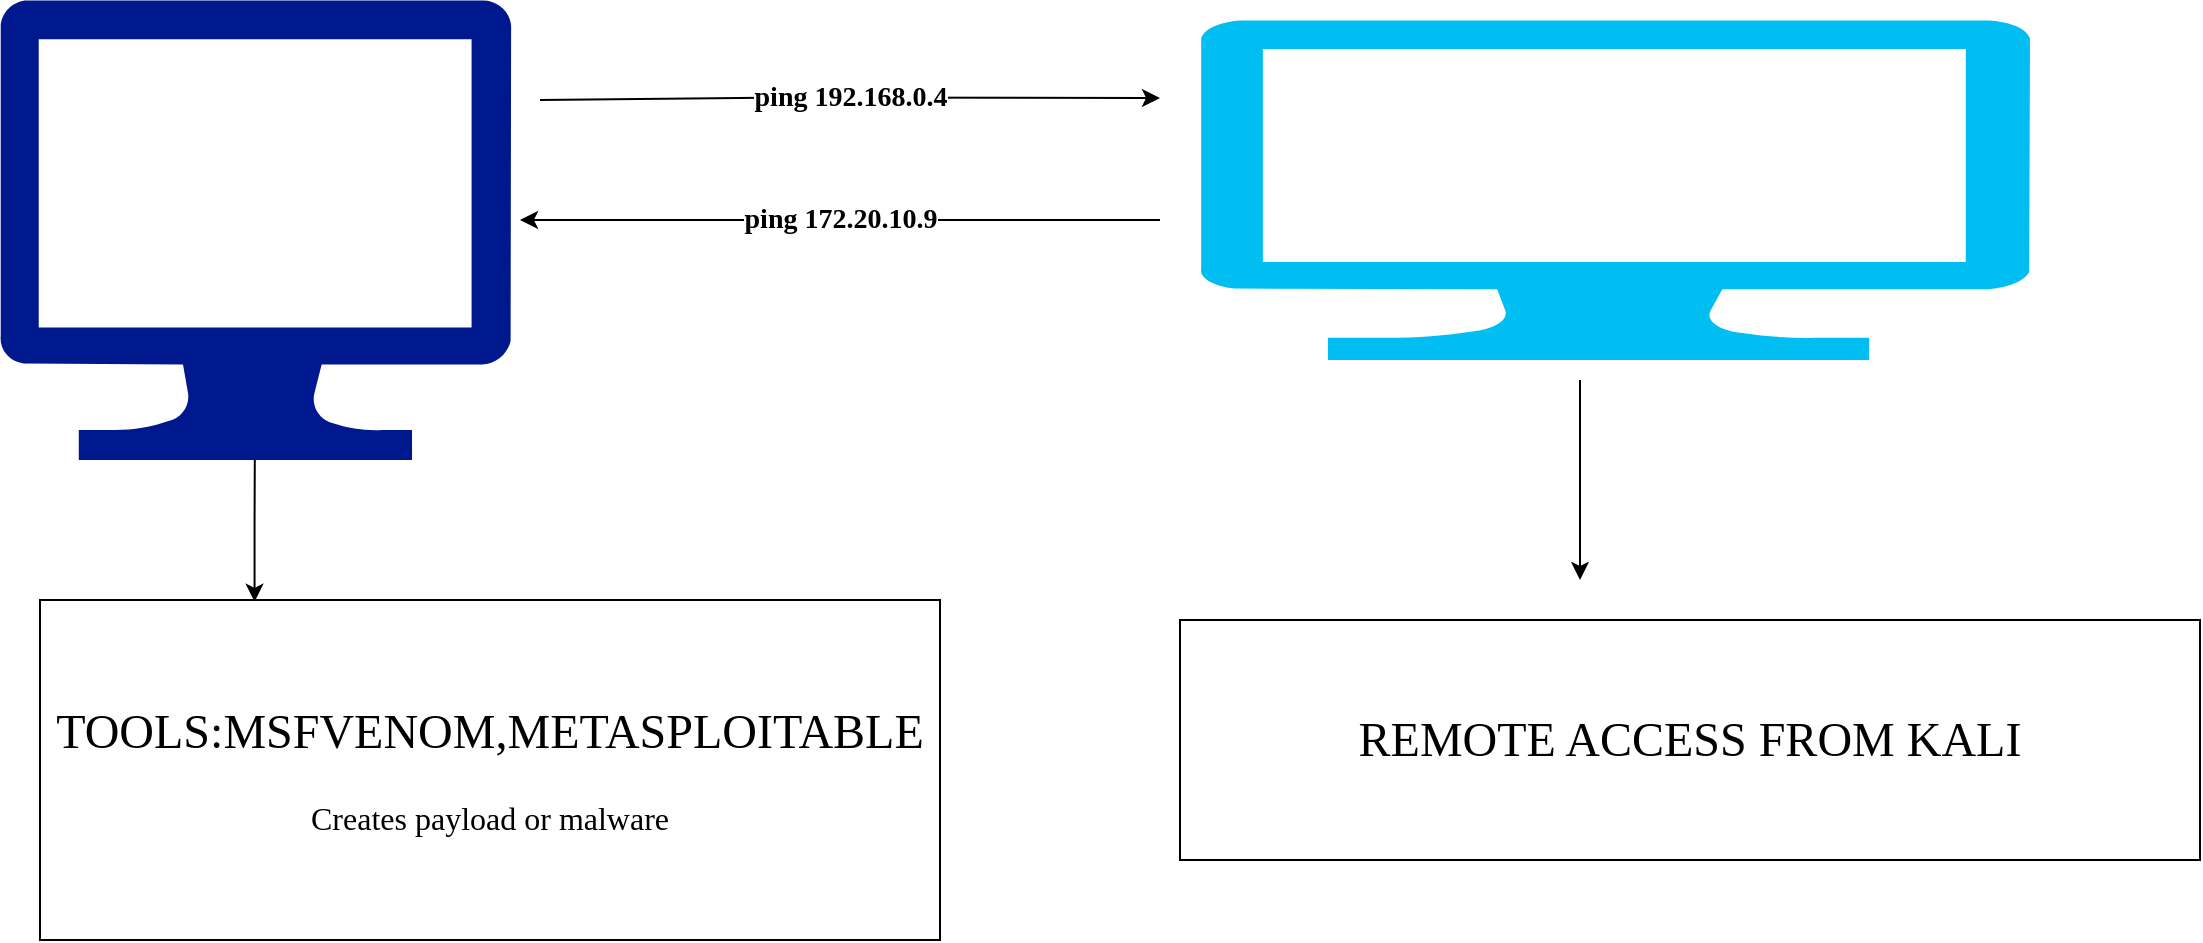 <mxfile version="26.1.1">
  <diagram name="Page-1" id="dppJE0Hn1dgH6Z_DONid">
    <mxGraphModel dx="1282" dy="565" grid="1" gridSize="10" guides="1" tooltips="1" connect="1" arrows="1" fold="1" page="1" pageScale="1" pageWidth="850" pageHeight="1100" math="0" shadow="0">
      <root>
        <mxCell id="0" />
        <mxCell id="1" parent="0" />
        <mxCell id="XUSUvTWy4rqbbIrAUuDv-2" value="" style="verticalLabelPosition=bottom;html=1;verticalAlign=top;align=center;strokeColor=none;fillColor=#00BEF2;shape=mxgraph.azure.computer;pointerEvents=1;" parent="1" vertex="1">
          <mxGeometry x="650" y="60" width="415" height="170" as="geometry" />
        </mxCell>
        <mxCell id="XUSUvTWy4rqbbIrAUuDv-3" value="" style="sketch=0;aspect=fixed;pointerEvents=1;shadow=0;dashed=0;html=1;strokeColor=none;labelPosition=center;verticalLabelPosition=bottom;verticalAlign=top;align=center;fillColor=#00188D;shape=mxgraph.azure.computer" parent="1" vertex="1">
          <mxGeometry x="50" y="50" width="255.56" height="230" as="geometry" />
        </mxCell>
        <mxCell id="XUSUvTWy4rqbbIrAUuDv-6" value="&lt;font style=&quot;font-size: 14px;&quot; face=&quot;Comic Sans MS&quot;&gt;ping 192.168.0.4&lt;/font&gt;" style="endArrow=classic;html=1;rounded=0;fontStyle=1" parent="1" edge="1">
          <mxGeometry width="50" height="50" relative="1" as="geometry">
            <mxPoint x="320" y="100" as="sourcePoint" />
            <mxPoint x="630" y="99" as="targetPoint" />
            <Array as="points">
              <mxPoint x="450" y="98.75" />
            </Array>
          </mxGeometry>
        </mxCell>
        <mxCell id="XUSUvTWy4rqbbIrAUuDv-9" value="" style="endArrow=classic;html=1;rounded=0;exitX=0.65;exitY=0.996;exitDx=0;exitDy=0;exitPerimeter=0;" parent="1" edge="1">
          <mxGeometry width="50" height="50" relative="1" as="geometry">
            <mxPoint x="177.394" y="280.0" as="sourcePoint" />
            <mxPoint x="177.28" y="350.92" as="targetPoint" />
            <Array as="points">
              <mxPoint x="177.28" y="310.92" />
            </Array>
          </mxGeometry>
        </mxCell>
        <mxCell id="XUSUvTWy4rqbbIrAUuDv-10" value="&lt;div&gt;&lt;font style=&quot;font-size: 24px;&quot; face=&quot;Times New Roman&quot;&gt;TOOLS:MSFVENOM,METASPLOITABLE&lt;/font&gt;&lt;/div&gt;&lt;div&gt;&lt;font size=&quot;3&quot; face=&quot;Times New Roman&quot;&gt;&lt;br&gt;&lt;/font&gt;&lt;/div&gt;&lt;div&gt;&lt;font size=&quot;3&quot; face=&quot;Times New Roman&quot;&gt;Creates payload or malware&lt;/font&gt;&lt;br&gt;&lt;/div&gt;" style="rounded=0;whiteSpace=wrap;html=1;" parent="1" vertex="1">
          <mxGeometry x="70" y="350" width="450" height="170" as="geometry" />
        </mxCell>
        <mxCell id="XUSUvTWy4rqbbIrAUuDv-12" value="" style="endArrow=classic;html=1;rounded=0;" parent="1" edge="1">
          <mxGeometry width="50" height="50" relative="1" as="geometry">
            <mxPoint x="840" y="240" as="sourcePoint" />
            <mxPoint x="840" y="340" as="targetPoint" />
          </mxGeometry>
        </mxCell>
        <mxCell id="XUSUvTWy4rqbbIrAUuDv-15" value="&lt;font style=&quot;font-size: 24px;&quot; face=&quot;Times New Roman&quot;&gt;REMOTE ACCESS FROM KALI&lt;/font&gt;" style="rounded=0;whiteSpace=wrap;html=1;" parent="1" vertex="1">
          <mxGeometry x="640" y="360" width="510" height="120" as="geometry" />
        </mxCell>
        <mxCell id="XUSUvTWy4rqbbIrAUuDv-17" value="&lt;b&gt;&lt;font style=&quot;font-size: 14px;&quot; face=&quot;Comic Sans MS&quot;&gt;ping 172.20.10.9&lt;/font&gt;&lt;/b&gt;" style="endArrow=classic;html=1;rounded=0;" parent="1" edge="1">
          <mxGeometry width="50" height="50" relative="1" as="geometry">
            <mxPoint x="630" y="160" as="sourcePoint" />
            <mxPoint x="310" y="160" as="targetPoint" />
          </mxGeometry>
        </mxCell>
      </root>
    </mxGraphModel>
  </diagram>
</mxfile>
